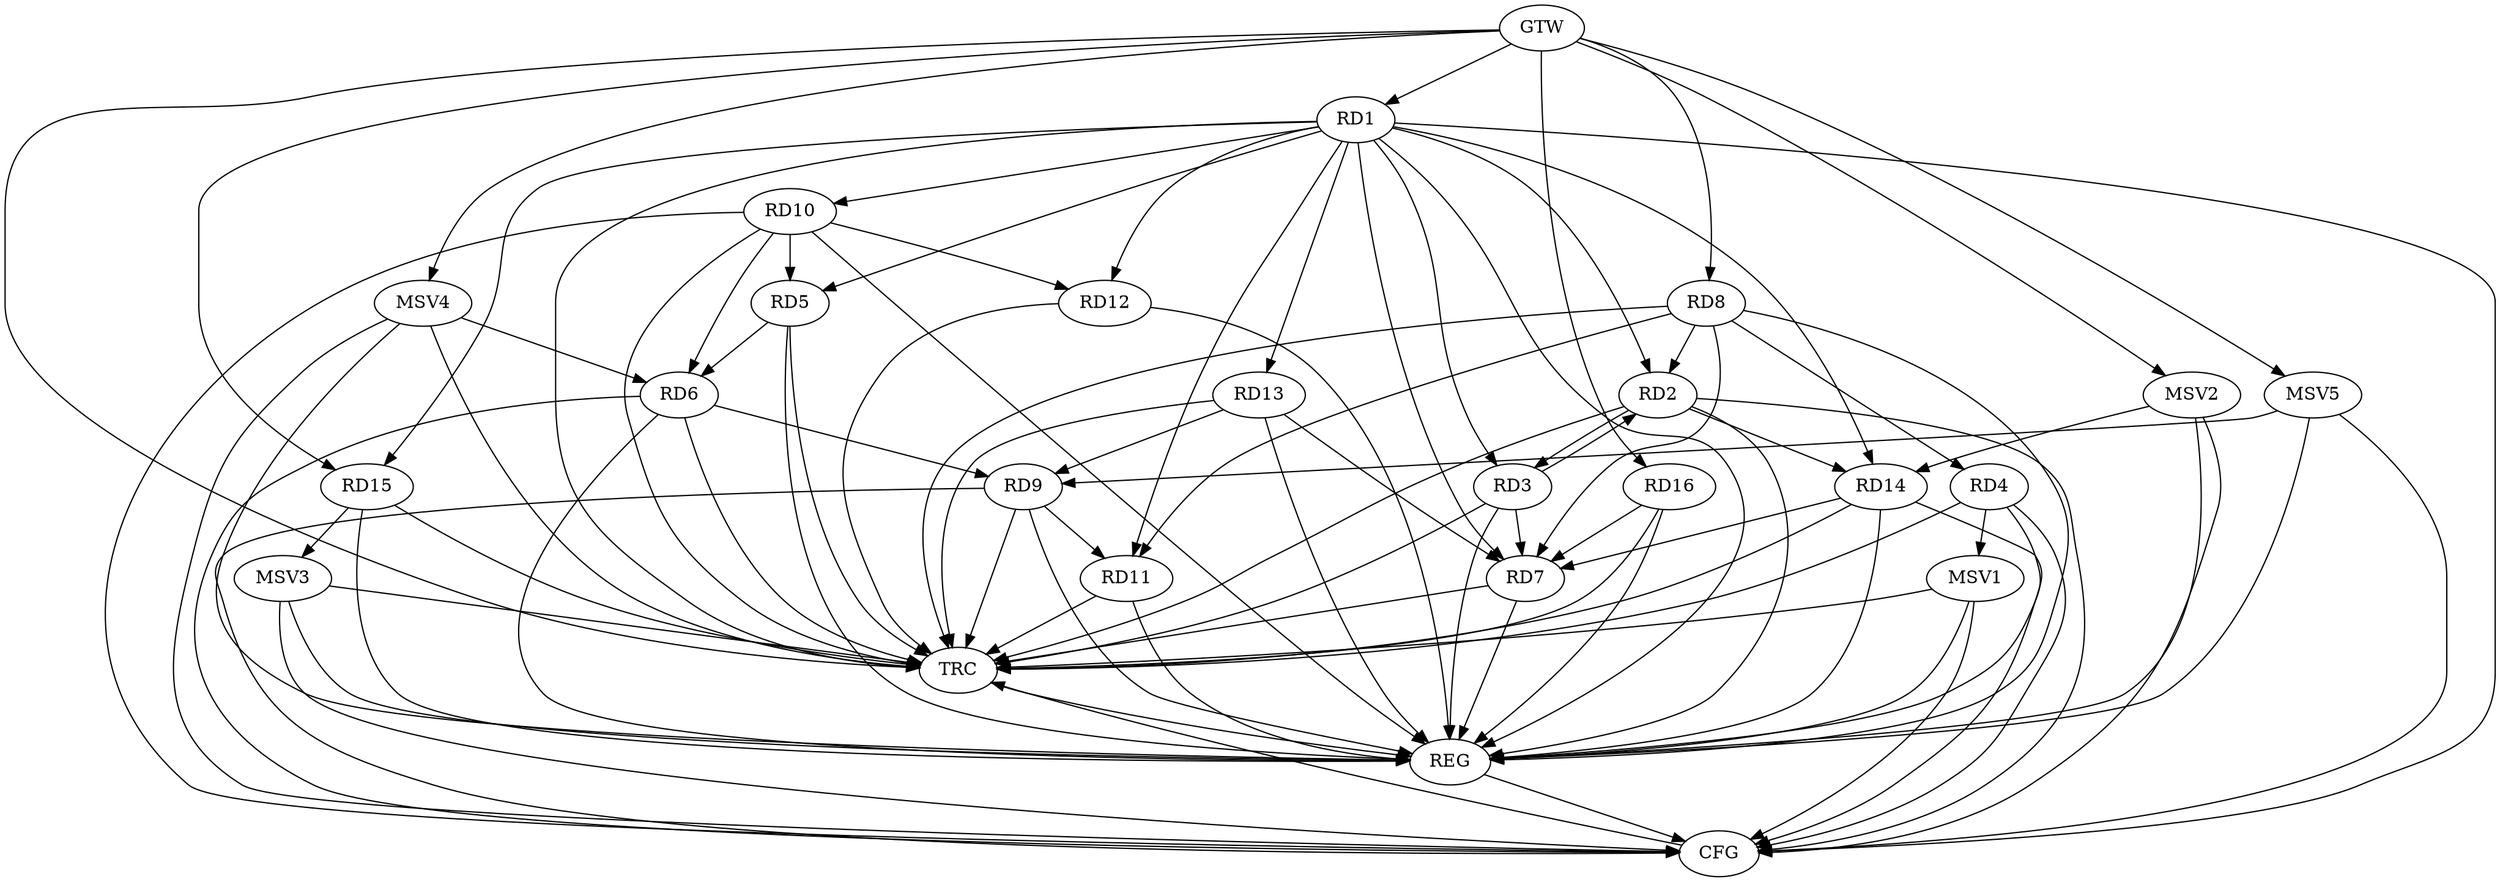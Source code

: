 strict digraph G {
  RD1 [ label="RD1" ];
  RD2 [ label="RD2" ];
  RD3 [ label="RD3" ];
  RD4 [ label="RD4" ];
  RD5 [ label="RD5" ];
  RD6 [ label="RD6" ];
  RD7 [ label="RD7" ];
  RD8 [ label="RD8" ];
  RD9 [ label="RD9" ];
  RD10 [ label="RD10" ];
  RD11 [ label="RD11" ];
  RD12 [ label="RD12" ];
  RD13 [ label="RD13" ];
  RD14 [ label="RD14" ];
  RD15 [ label="RD15" ];
  RD16 [ label="RD16" ];
  GTW [ label="GTW" ];
  REG [ label="REG" ];
  CFG [ label="CFG" ];
  TRC [ label="TRC" ];
  MSV1 [ label="MSV1" ];
  MSV2 [ label="MSV2" ];
  MSV3 [ label="MSV3" ];
  MSV4 [ label="MSV4" ];
  MSV5 [ label="MSV5" ];
  RD1 -> RD5;
  RD1 -> RD7;
  RD1 -> RD10;
  RD2 -> RD3;
  RD3 -> RD2;
  RD8 -> RD2;
  RD2 -> RD14;
  RD3 -> RD7;
  RD8 -> RD4;
  RD5 -> RD6;
  RD10 -> RD5;
  RD6 -> RD9;
  RD10 -> RD6;
  RD8 -> RD7;
  RD13 -> RD7;
  RD14 -> RD7;
  RD16 -> RD7;
  RD8 -> RD11;
  RD9 -> RD11;
  RD13 -> RD9;
  RD10 -> RD12;
  GTW -> RD1;
  GTW -> RD8;
  GTW -> RD15;
  GTW -> RD16;
  RD1 -> REG;
  RD2 -> REG;
  RD3 -> REG;
  RD4 -> REG;
  RD5 -> REG;
  RD6 -> REG;
  RD7 -> REG;
  RD8 -> REG;
  RD9 -> REG;
  RD10 -> REG;
  RD11 -> REG;
  RD12 -> REG;
  RD13 -> REG;
  RD14 -> REG;
  RD15 -> REG;
  RD16 -> REG;
  RD9 -> CFG;
  RD14 -> CFG;
  RD10 -> CFG;
  RD2 -> CFG;
  RD4 -> CFG;
  RD1 -> CFG;
  RD6 -> CFG;
  REG -> CFG;
  RD1 -> TRC;
  RD2 -> TRC;
  RD3 -> TRC;
  RD4 -> TRC;
  RD5 -> TRC;
  RD6 -> TRC;
  RD7 -> TRC;
  RD8 -> TRC;
  RD9 -> TRC;
  RD10 -> TRC;
  RD11 -> TRC;
  RD12 -> TRC;
  RD13 -> TRC;
  RD14 -> TRC;
  RD15 -> TRC;
  RD16 -> TRC;
  GTW -> TRC;
  CFG -> TRC;
  TRC -> REG;
  RD1 -> RD3;
  RD1 -> RD12;
  RD1 -> RD11;
  RD1 -> RD13;
  RD1 -> RD14;
  RD1 -> RD15;
  RD1 -> RD2;
  RD4 -> MSV1;
  MSV1 -> REG;
  MSV1 -> TRC;
  MSV1 -> CFG;
  MSV2 -> RD14;
  GTW -> MSV2;
  MSV2 -> REG;
  MSV2 -> CFG;
  RD15 -> MSV3;
  MSV3 -> REG;
  MSV3 -> TRC;
  MSV3 -> CFG;
  MSV4 -> RD6;
  GTW -> MSV4;
  MSV4 -> REG;
  MSV4 -> TRC;
  MSV4 -> CFG;
  MSV5 -> RD9;
  GTW -> MSV5;
  MSV5 -> REG;
  MSV5 -> CFG;
}
